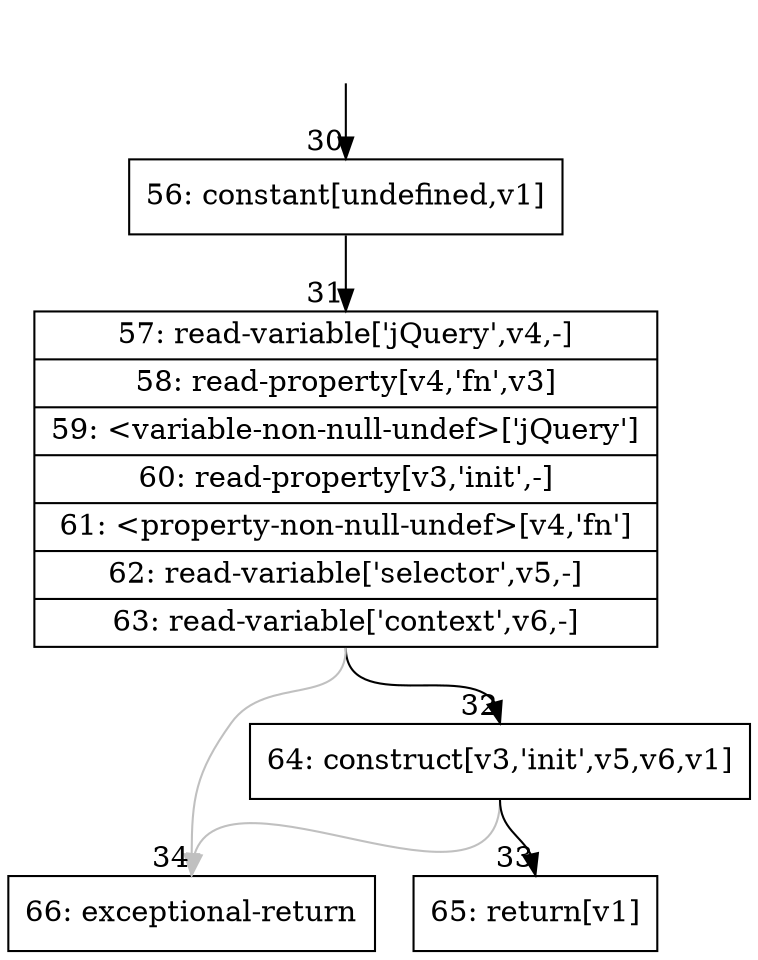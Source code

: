 digraph {
rankdir="TD"
BB_entry4[shape=none,label=""];
BB_entry4 -> BB30 [tailport=s, headport=n, headlabel="    30"]
BB30 [shape=record label="{56: constant[undefined,v1]}" ] 
BB30 -> BB31 [tailport=s, headport=n, headlabel="      31"]
BB31 [shape=record label="{57: read-variable['jQuery',v4,-]|58: read-property[v4,'fn',v3]|59: \<variable-non-null-undef\>['jQuery']|60: read-property[v3,'init',-]|61: \<property-non-null-undef\>[v4,'fn']|62: read-variable['selector',v5,-]|63: read-variable['context',v6,-]}" ] 
BB31 -> BB32 [tailport=s, headport=n, headlabel="      32"]
BB31 -> BB34 [tailport=s, headport=n, color=gray, headlabel="      34"]
BB32 [shape=record label="{64: construct[v3,'init',v5,v6,v1]}" ] 
BB32 -> BB33 [tailport=s, headport=n, headlabel="      33"]
BB32 -> BB34 [tailport=s, headport=n, color=gray]
BB33 [shape=record label="{65: return[v1]}" ] 
BB34 [shape=record label="{66: exceptional-return}" ] 
}
